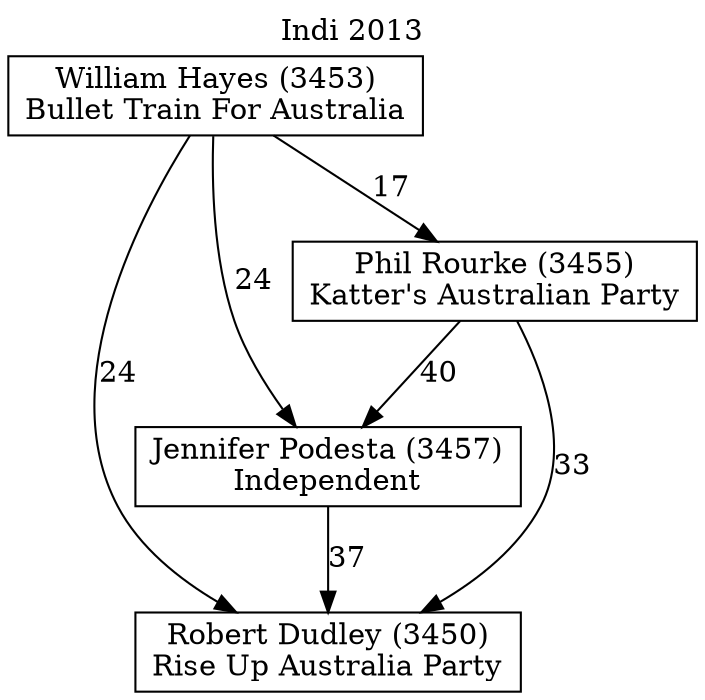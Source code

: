 // House preference flow
digraph "Robert Dudley (3450)_Indi_2013" {
	graph [label="Indi 2013" labelloc=t mclimit=2]
	node [shape=box]
	"Robert Dudley (3450)" [label="Robert Dudley (3450)
Rise Up Australia Party"]
	"Jennifer Podesta (3457)" [label="Jennifer Podesta (3457)
Independent"]
	"Phil Rourke (3455)" [label="Phil Rourke (3455)
Katter's Australian Party"]
	"William Hayes (3453)" [label="William Hayes (3453)
Bullet Train For Australia"]
	"Jennifer Podesta (3457)" -> "Robert Dudley (3450)" [label=37]
	"Phil Rourke (3455)" -> "Jennifer Podesta (3457)" [label=40]
	"William Hayes (3453)" -> "Phil Rourke (3455)" [label=17]
	"Phil Rourke (3455)" -> "Robert Dudley (3450)" [label=33]
	"William Hayes (3453)" -> "Robert Dudley (3450)" [label=24]
	"William Hayes (3453)" -> "Jennifer Podesta (3457)" [label=24]
}
